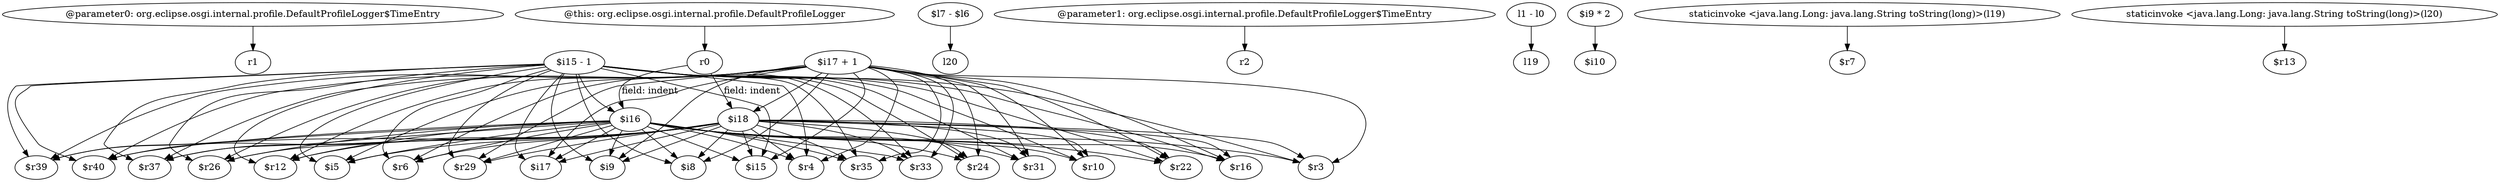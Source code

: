 digraph g {
0[label="@parameter0: org.eclipse.osgi.internal.profile.DefaultProfileLogger$TimeEntry"]
1[label="r1"]
0->1[label=""]
2[label="$i18"]
3[label="$r31"]
2->3[label=""]
4[label="$r40"]
2->4[label=""]
5[label="$i15 - 1"]
6[label="$r3"]
5->6[label=""]
7[label="$i16"]
5->7[label=""]
8[label="$r6"]
2->8[label=""]
9[label="$r22"]
7->9[label=""]
10[label="$i17 + 1"]
11[label="$i5"]
10->11[label=""]
12[label="$r24"]
5->12[label=""]
13[label="$r29"]
10->13[label=""]
14[label="$l7 - $l6"]
15[label="l20"]
14->15[label=""]
10->3[label=""]
2->12[label=""]
7->3[label=""]
16[label="@parameter1: org.eclipse.osgi.internal.profile.DefaultProfileLogger$TimeEntry"]
17[label="r2"]
16->17[label=""]
18[label="$i9"]
5->18[label=""]
19[label="$i15"]
5->19[label=""]
20[label="$r10"]
2->20[label=""]
7->13[label=""]
21[label="$r26"]
5->21[label=""]
10->2[label=""]
22[label="$r16"]
7->22[label=""]
10->6[label=""]
2->11[label=""]
7->12[label=""]
10->12[label=""]
23[label="$r4"]
5->23[label=""]
5->4[label=""]
2->22[label=""]
10->22[label=""]
2->6[label=""]
24[label="$r35"]
5->24[label=""]
25[label="r0"]
25->2[label="field: indent"]
26[label="$r33"]
7->26[label=""]
10->4[label=""]
2->19[label=""]
27[label="$r39"]
7->27[label=""]
2->13[label=""]
5->11[label=""]
2->18[label=""]
7->8[label=""]
28[label="$r37"]
5->28[label=""]
5->20[label=""]
2->21[label=""]
29[label="$r12"]
7->29[label=""]
10->18[label=""]
7->19[label=""]
7->28[label=""]
7->23[label=""]
30[label="$i17"]
7->30[label=""]
2->27[label=""]
5->22[label=""]
10->24[label=""]
10->30[label=""]
31[label="$i8"]
7->31[label=""]
2->26[label=""]
10->19[label=""]
2->29[label=""]
10->31[label=""]
10->23[label=""]
7->24[label=""]
10->21[label=""]
7->18[label=""]
32[label="l1 - l0"]
33[label="l19"]
32->33[label=""]
2->24[label=""]
2->30[label=""]
25->7[label="field: indent"]
10->28[label=""]
10->29[label=""]
34[label="$i9 * 2"]
35[label="$i10"]
34->35[label=""]
2->31[label=""]
2->23[label=""]
10->20[label=""]
7->21[label=""]
5->13[label=""]
2->28[label=""]
36[label="staticinvoke <java.lang.Long: java.lang.String toString(long)>(l19)"]
37[label="$r7"]
36->37[label=""]
5->29[label=""]
7->6[label=""]
5->9[label=""]
5->26[label=""]
5->27[label=""]
5->3[label=""]
10->8[label=""]
5->30[label=""]
5->8[label=""]
7->4[label=""]
10->26[label=""]
38[label="staticinvoke <java.lang.Long: java.lang.String toString(long)>(l20)"]
39[label="$r13"]
38->39[label=""]
10->27[label=""]
7->20[label=""]
2->9[label=""]
40[label="@this: org.eclipse.osgi.internal.profile.DefaultProfileLogger"]
40->25[label=""]
10->9[label=""]
5->31[label=""]
7->11[label=""]
}